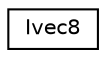 digraph "Graphical Class Hierarchy"
{
 // INTERACTIVE_SVG=YES
 // LATEX_PDF_SIZE
  edge [fontname="Helvetica",fontsize="10",labelfontname="Helvetica",labelfontsize="10"];
  node [fontname="Helvetica",fontsize="10",shape=record];
  rankdir="LR";
  Node0 [label="Ivec8",height=0.2,width=0.4,color="black", fillcolor="white", style="filled",URL="$d5/d42/class_ivec8.html",tooltip=" "];
}
